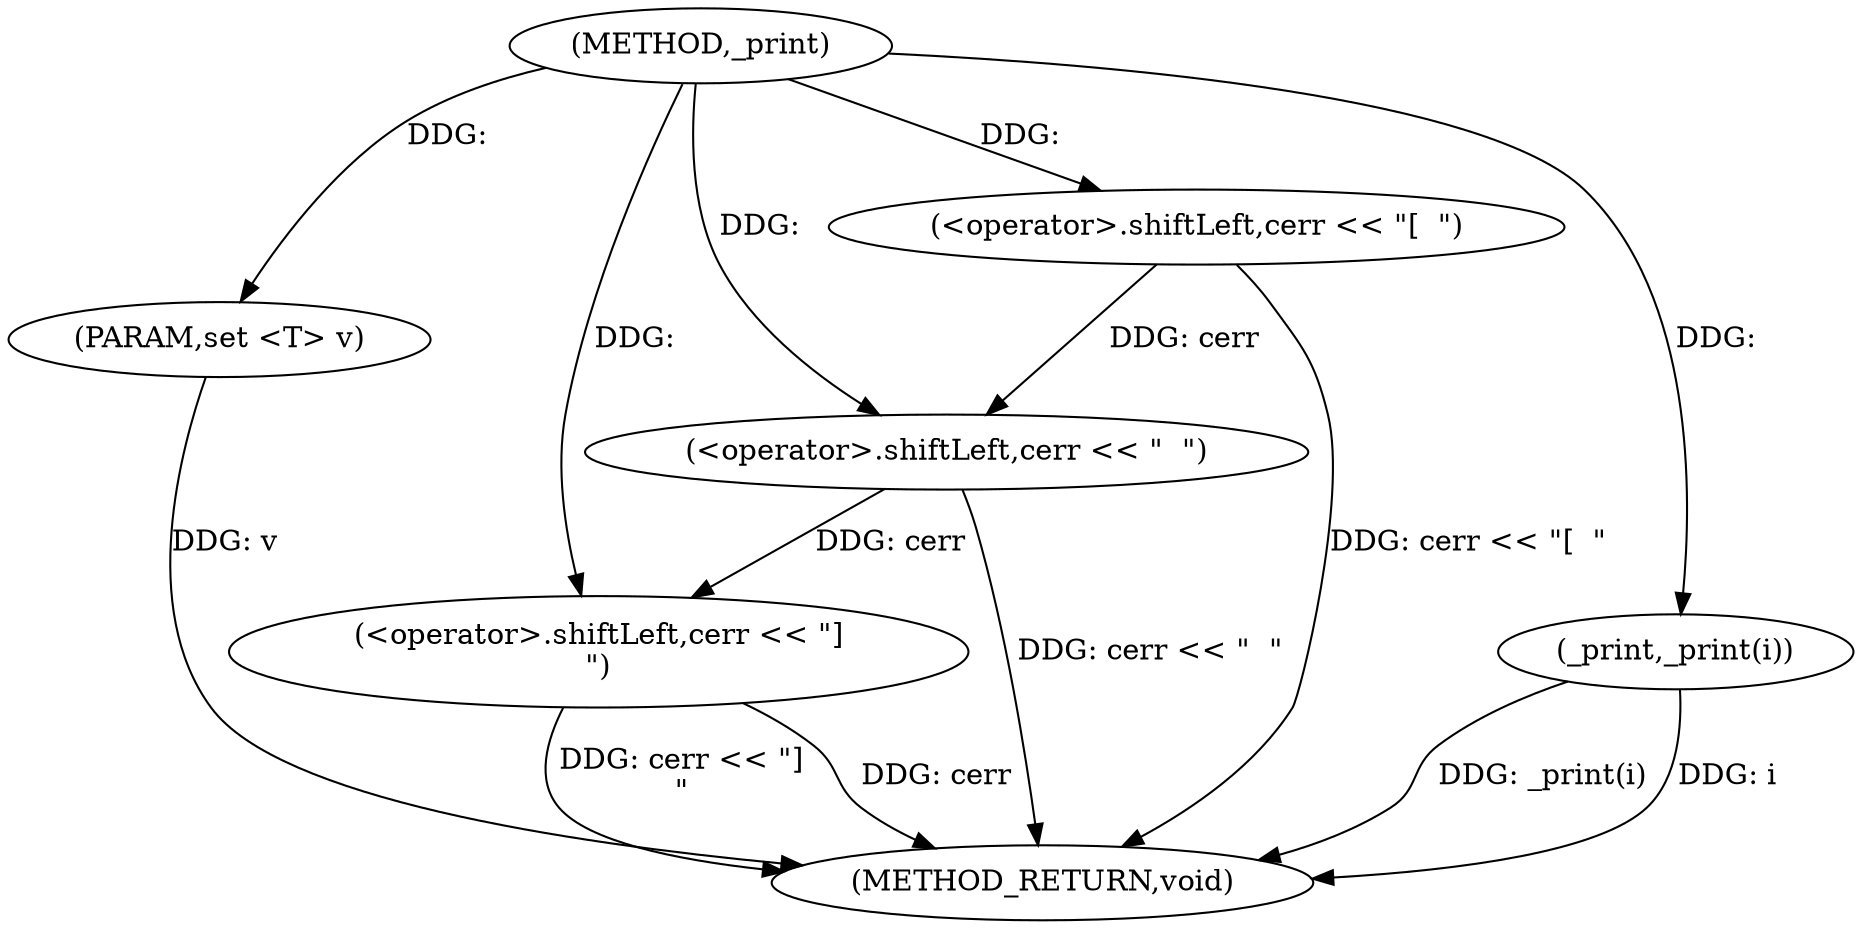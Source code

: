 digraph "_print" {  
"1000177" [label = "(METHOD,_print)" ]
"1000193" [label = "(METHOD_RETURN,void)" ]
"1000178" [label = "(PARAM,set <T> v)" ]
"1000180" [label = "(<operator>.shiftLeft,cerr << \"[  \")" ]
"1000190" [label = "(<operator>.shiftLeft,cerr << \"]\n\")" ]
"1000185" [label = "(_print,_print(i))" ]
"1000187" [label = "(<operator>.shiftLeft,cerr << \"  \")" ]
  "1000178" -> "1000193"  [ label = "DDG: v"] 
  "1000180" -> "1000193"  [ label = "DDG: cerr << \"[  \""] 
  "1000185" -> "1000193"  [ label = "DDG: _print(i)"] 
  "1000187" -> "1000193"  [ label = "DDG: cerr << \"  \""] 
  "1000190" -> "1000193"  [ label = "DDG: cerr"] 
  "1000190" -> "1000193"  [ label = "DDG: cerr << \"]\n\""] 
  "1000185" -> "1000193"  [ label = "DDG: i"] 
  "1000177" -> "1000178"  [ label = "DDG: "] 
  "1000177" -> "1000180"  [ label = "DDG: "] 
  "1000187" -> "1000190"  [ label = "DDG: cerr"] 
  "1000177" -> "1000190"  [ label = "DDG: "] 
  "1000177" -> "1000185"  [ label = "DDG: "] 
  "1000180" -> "1000187"  [ label = "DDG: cerr"] 
  "1000177" -> "1000187"  [ label = "DDG: "] 
}
